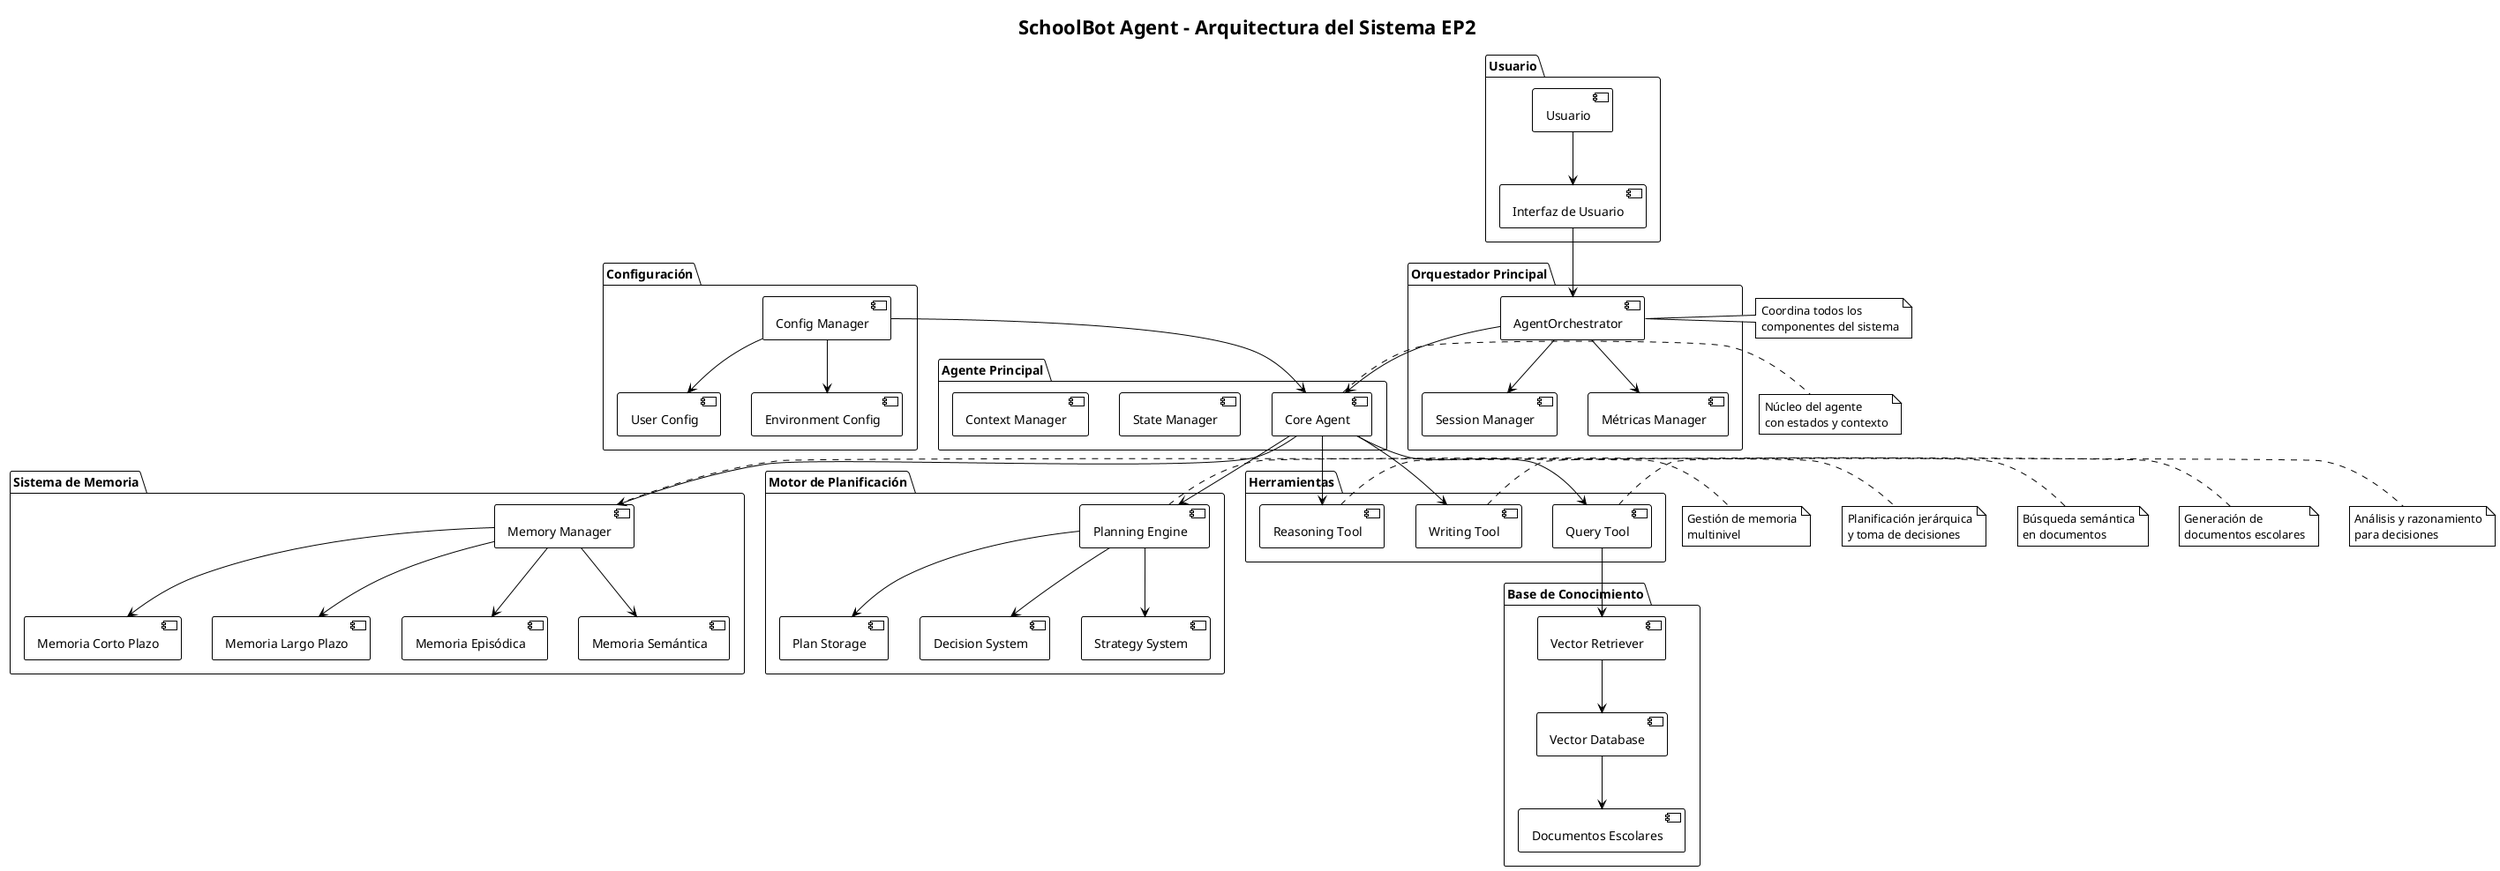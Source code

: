 @startuml SchoolBot_Agent_Architecture
!theme plain
title SchoolBot Agent - Arquitectura del Sistema EP2

package "Usuario" {
    [Usuario] as User
    [Interfaz de Usuario] as UI
}

package "Orquestador Principal" {
    [AgentOrchestrator] as AO
    [Session Manager] as SM
    [Métricas Manager] as MM
}

package "Agente Principal" {
    [Core Agent] as CA
    [State Manager] as ST
    [Context Manager] as CT
}

package "Sistema de Memoria" {
    [Memory Manager] as MM_M
    [Memoria Corto Plazo] as STM
    [Memoria Largo Plazo] as LTM
    [Memoria Episódica] as EM
    [Memoria Semántica] as SM_M
}

package "Motor de Planificación" {
    [Planning Engine] as PE
    [Plan Storage] as PS
    [Decision System] as DS
    [Strategy System] as SS
}

package "Herramientas" {
    [Query Tool] as QT
    [Writing Tool] as WT
    [Reasoning Tool] as RT
}

package "Base de Conocimiento" {
    [Vector Retriever] as VR
    [Vector Database] as VD
    [Documentos Escolares] as DOCS
}

package "Configuración" {
    [Config Manager] as CM
    [User Config] as UC
    [Environment Config] as EC
}

' Conexiones principales
User --> UI
UI --> AO
AO --> CA
AO --> SM
AO --> MM

CA --> MM_M
CA --> PE
CA --> QT
CA --> WT
CA --> RT

MM_M --> STM
MM_M --> LTM
MM_M --> EM
MM_M --> SM_M

PE --> PS
PE --> DS
PE --> SS

QT --> VR
VR --> VD
VD --> DOCS

CM --> UC
CM --> EC
CM --> CA

' Flujo de datos
note right of AO : Coordina todos los\ncomponentes del sistema
note right of CA : Núcleo del agente\ncon estados y contexto
note right of MM_M : Gestión de memoria\nmultinivel
note right of PE : Planificación jerárquica\ny toma de decisiones
note right of QT : Búsqueda semántica\nen documentos
note right of WT : Generación de\ndocumentos escolares
note right of RT : Análisis y razonamiento\npara decisiones

@enduml
